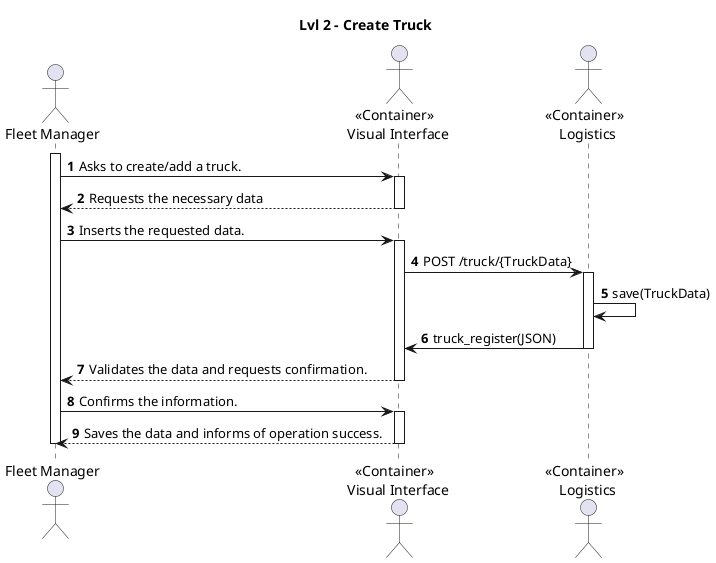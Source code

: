 @startuml

title Lvl 2 - Create Truck

autonumber

actor "Fleet Manager" as FM
actor "<< Container >> \n Visual Interface" as SYS
actor "<< Container >> \n Logistics" as LG


activate FM
FM -> SYS : Asks to create/add a truck.
activate SYS
SYS --> FM : Requests the necessary data
deactivate SYS

FM -> SYS : Inserts the requested data.
activate SYS

SYS -> LG : POST /truck/{TruckData}
activate LG

LG -> LG : save(TruckData)

LG -> SYS : truck_register(JSON)
deactivate LG

SYS --> FM : Validates the data and requests confirmation.
deactivate SYS

FM -> SYS : Confirms the information.
activate SYS


SYS --> FM : Saves the data and informs of operation success.
deactivate SYS

deactivate FM

@enduml